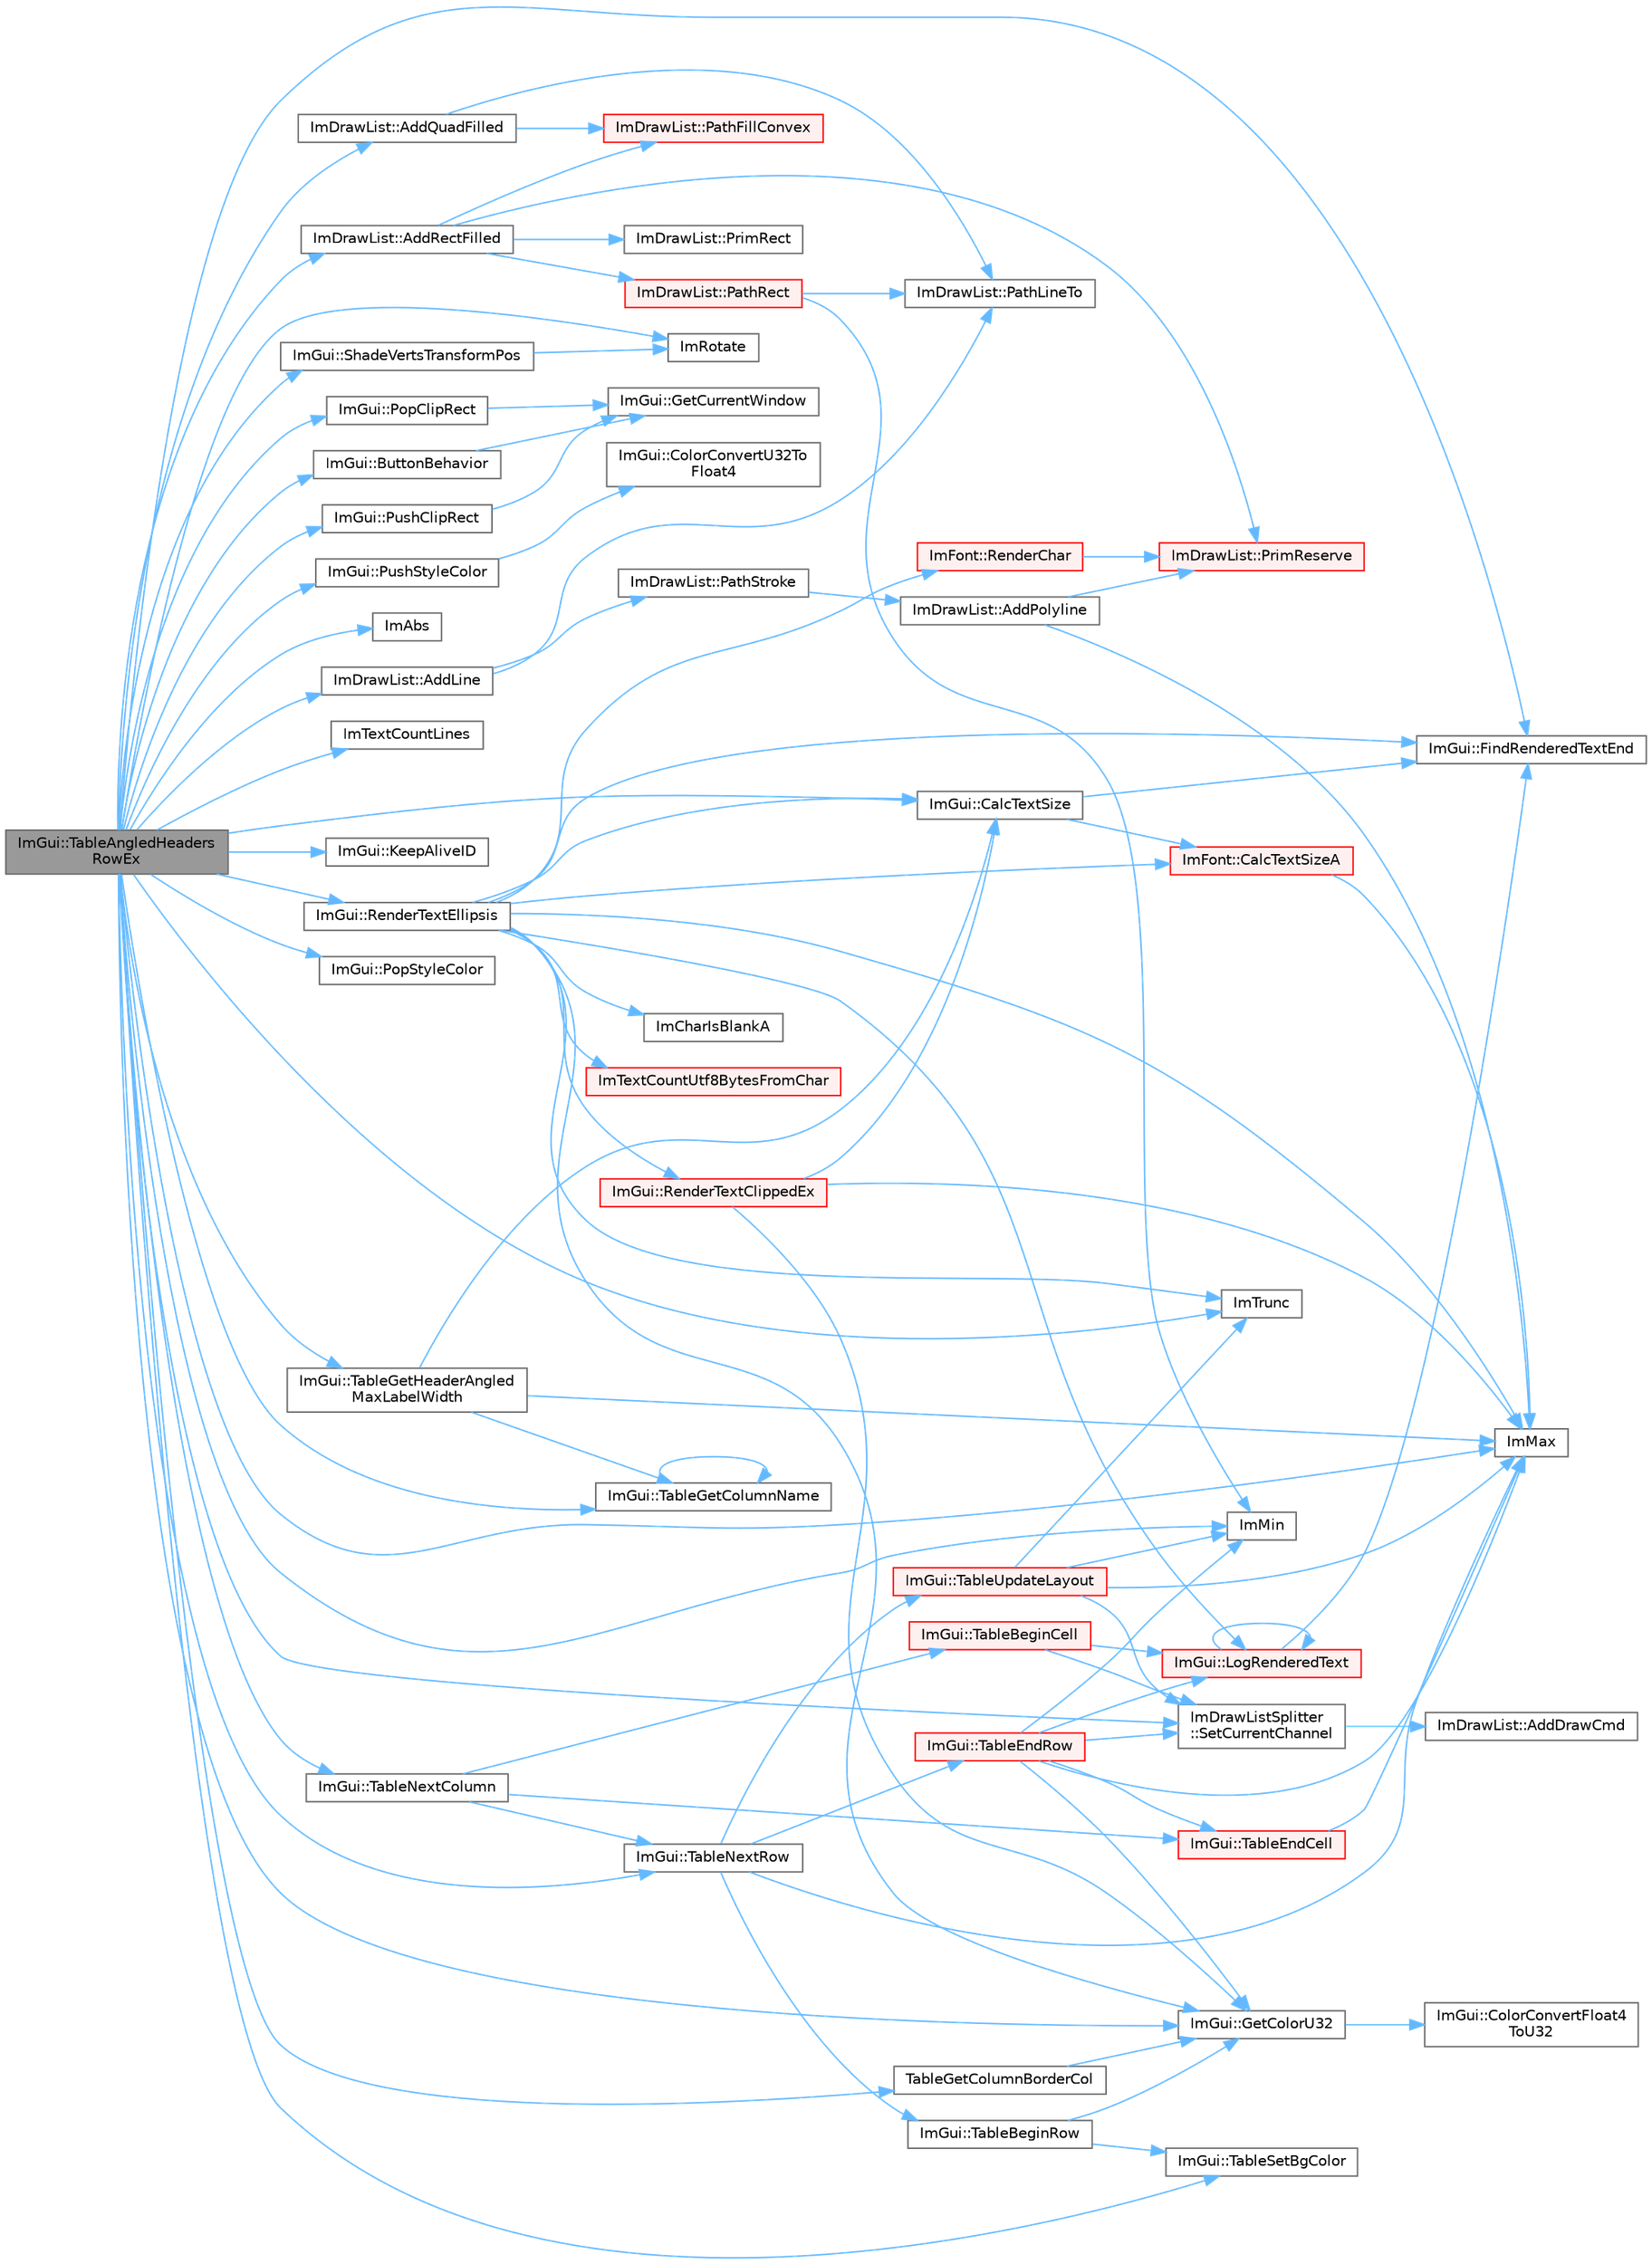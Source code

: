 digraph "ImGui::TableAngledHeadersRowEx"
{
 // LATEX_PDF_SIZE
  bgcolor="transparent";
  edge [fontname=Helvetica,fontsize=10,labelfontname=Helvetica,labelfontsize=10];
  node [fontname=Helvetica,fontsize=10,shape=box,height=0.2,width=0.4];
  rankdir="LR";
  Node1 [id="Node000001",label="ImGui::TableAngledHeaders\lRowEx",height=0.2,width=0.4,color="gray40", fillcolor="grey60", style="filled", fontcolor="black",tooltip=" "];
  Node1 -> Node2 [id="edge1_Node000001_Node000002",color="steelblue1",style="solid",tooltip=" "];
  Node2 [id="Node000002",label="ImDrawList::AddLine",height=0.2,width=0.4,color="grey40", fillcolor="white", style="filled",URL="$struct_im_draw_list.html#aa21e5a1c6e00239581f97d344fc0db61",tooltip=" "];
  Node2 -> Node3 [id="edge2_Node000002_Node000003",color="steelblue1",style="solid",tooltip=" "];
  Node3 [id="Node000003",label="ImDrawList::PathLineTo",height=0.2,width=0.4,color="grey40", fillcolor="white", style="filled",URL="$struct_im_draw_list.html#a828d944325ed58d8b57abd3647bffaaf",tooltip=" "];
  Node2 -> Node4 [id="edge3_Node000002_Node000004",color="steelblue1",style="solid",tooltip=" "];
  Node4 [id="Node000004",label="ImDrawList::PathStroke",height=0.2,width=0.4,color="grey40", fillcolor="white", style="filled",URL="$struct_im_draw_list.html#a60bf9040ef3d09b39c4ba8f5a2a68ae9",tooltip=" "];
  Node4 -> Node5 [id="edge4_Node000004_Node000005",color="steelblue1",style="solid",tooltip=" "];
  Node5 [id="Node000005",label="ImDrawList::AddPolyline",height=0.2,width=0.4,color="grey40", fillcolor="white", style="filled",URL="$struct_im_draw_list.html#abc568847b1113e624456436bfab1b307",tooltip=" "];
  Node5 -> Node6 [id="edge5_Node000005_Node000006",color="steelblue1",style="solid",tooltip=" "];
  Node6 [id="Node000006",label="ImMax",height=0.2,width=0.4,color="grey40", fillcolor="white", style="filled",URL="$imgui__internal_8h.html#a7667efd95147d0422f140917c71a9226",tooltip=" "];
  Node5 -> Node7 [id="edge6_Node000005_Node000007",color="steelblue1",style="solid",tooltip=" "];
  Node7 [id="Node000007",label="ImDrawList::PrimReserve",height=0.2,width=0.4,color="red", fillcolor="#FFF0F0", style="filled",URL="$struct_im_draw_list.html#a879aa38dbfb0344e3e023d65c002c7d7",tooltip=" "];
  Node1 -> Node10 [id="edge7_Node000001_Node000010",color="steelblue1",style="solid",tooltip=" "];
  Node10 [id="Node000010",label="ImDrawList::AddQuadFilled",height=0.2,width=0.4,color="grey40", fillcolor="white", style="filled",URL="$struct_im_draw_list.html#a2b982fbad35f8736fdfc9d6e7db2ca94",tooltip=" "];
  Node10 -> Node11 [id="edge8_Node000010_Node000011",color="steelblue1",style="solid",tooltip=" "];
  Node11 [id="Node000011",label="ImDrawList::PathFillConvex",height=0.2,width=0.4,color="red", fillcolor="#FFF0F0", style="filled",URL="$struct_im_draw_list.html#aea9301cb99ebf4b27f5d3959017567c9",tooltip=" "];
  Node10 -> Node3 [id="edge9_Node000010_Node000003",color="steelblue1",style="solid",tooltip=" "];
  Node1 -> Node13 [id="edge10_Node000001_Node000013",color="steelblue1",style="solid",tooltip=" "];
  Node13 [id="Node000013",label="ImDrawList::AddRectFilled",height=0.2,width=0.4,color="grey40", fillcolor="white", style="filled",URL="$struct_im_draw_list.html#a6b16ab764160b0251d2e7b3bd08c1ffc",tooltip=" "];
  Node13 -> Node11 [id="edge11_Node000013_Node000011",color="steelblue1",style="solid",tooltip=" "];
  Node13 -> Node14 [id="edge12_Node000013_Node000014",color="steelblue1",style="solid",tooltip=" "];
  Node14 [id="Node000014",label="ImDrawList::PathRect",height=0.2,width=0.4,color="red", fillcolor="#FFF0F0", style="filled",URL="$struct_im_draw_list.html#a2251eb264ed8b17a253c409787375053",tooltip=" "];
  Node14 -> Node16 [id="edge13_Node000014_Node000016",color="steelblue1",style="solid",tooltip=" "];
  Node16 [id="Node000016",label="ImMin",height=0.2,width=0.4,color="grey40", fillcolor="white", style="filled",URL="$imgui__internal_8h.html#a7f9d7828066a9d61b5630adcdf4655d3",tooltip=" "];
  Node14 -> Node3 [id="edge14_Node000014_Node000003",color="steelblue1",style="solid",tooltip=" "];
  Node13 -> Node22 [id="edge15_Node000013_Node000022",color="steelblue1",style="solid",tooltip=" "];
  Node22 [id="Node000022",label="ImDrawList::PrimRect",height=0.2,width=0.4,color="grey40", fillcolor="white", style="filled",URL="$struct_im_draw_list.html#ae2be093563f1d20b8190b7c423113925",tooltip=" "];
  Node13 -> Node7 [id="edge16_Node000013_Node000007",color="steelblue1",style="solid",tooltip=" "];
  Node1 -> Node23 [id="edge17_Node000001_Node000023",color="steelblue1",style="solid",tooltip=" "];
  Node23 [id="Node000023",label="ImGui::ButtonBehavior",height=0.2,width=0.4,color="grey40", fillcolor="white", style="filled",URL="$namespace_im_gui.html#a65a4f18b1bc8ce0f351687922089f374",tooltip=" "];
  Node23 -> Node24 [id="edge18_Node000023_Node000024",color="steelblue1",style="solid",tooltip=" "];
  Node24 [id="Node000024",label="ImGui::GetCurrentWindow",height=0.2,width=0.4,color="grey40", fillcolor="white", style="filled",URL="$namespace_im_gui.html#ac452417b5004ca16a814a72cff153526",tooltip=" "];
  Node1 -> Node25 [id="edge19_Node000001_Node000025",color="steelblue1",style="solid",tooltip=" "];
  Node25 [id="Node000025",label="ImGui::CalcTextSize",height=0.2,width=0.4,color="grey40", fillcolor="white", style="filled",URL="$namespace_im_gui.html#a848b9db6cc4a186751c0ecebcaadc33b",tooltip=" "];
  Node25 -> Node26 [id="edge20_Node000025_Node000026",color="steelblue1",style="solid",tooltip=" "];
  Node26 [id="Node000026",label="ImFont::CalcTextSizeA",height=0.2,width=0.4,color="red", fillcolor="#FFF0F0", style="filled",URL="$struct_im_font.html#a418146c00c3dee351a411b952cce5175",tooltip=" "];
  Node26 -> Node6 [id="edge21_Node000026_Node000006",color="steelblue1",style="solid",tooltip=" "];
  Node25 -> Node32 [id="edge22_Node000025_Node000032",color="steelblue1",style="solid",tooltip=" "];
  Node32 [id="Node000032",label="ImGui::FindRenderedTextEnd",height=0.2,width=0.4,color="grey40", fillcolor="white", style="filled",URL="$namespace_im_gui.html#a7671e1dbc803a31b06081b52a771d83f",tooltip=" "];
  Node1 -> Node32 [id="edge23_Node000001_Node000032",color="steelblue1",style="solid",tooltip=" "];
  Node1 -> Node33 [id="edge24_Node000001_Node000033",color="steelblue1",style="solid",tooltip=" "];
  Node33 [id="Node000033",label="ImGui::GetColorU32",height=0.2,width=0.4,color="grey40", fillcolor="white", style="filled",URL="$namespace_im_gui.html#a0de2d9bd347d9866511eb8d014e62556",tooltip=" "];
  Node33 -> Node34 [id="edge25_Node000033_Node000034",color="steelblue1",style="solid",tooltip=" "];
  Node34 [id="Node000034",label="ImGui::ColorConvertFloat4\lToU32",height=0.2,width=0.4,color="grey40", fillcolor="white", style="filled",URL="$namespace_im_gui.html#abe2691de0b1a71c774ab24cc91564a94",tooltip=" "];
  Node1 -> Node20 [id="edge26_Node000001_Node000020",color="steelblue1",style="solid",tooltip=" "];
  Node20 [id="Node000020",label="ImAbs",height=0.2,width=0.4,color="grey40", fillcolor="white", style="filled",URL="$imgui__internal_8h.html#aab329ad3ecb3ffc0bf9183d9edb144bb",tooltip=" "];
  Node1 -> Node6 [id="edge27_Node000001_Node000006",color="steelblue1",style="solid",tooltip=" "];
  Node1 -> Node16 [id="edge28_Node000001_Node000016",color="steelblue1",style="solid",tooltip=" "];
  Node1 -> Node35 [id="edge29_Node000001_Node000035",color="steelblue1",style="solid",tooltip=" "];
  Node35 [id="Node000035",label="ImRotate",height=0.2,width=0.4,color="grey40", fillcolor="white", style="filled",URL="$imgui__internal_8h.html#a09fb9656039efe11ce8923dbeeaf79a4",tooltip=" "];
  Node1 -> Node36 [id="edge30_Node000001_Node000036",color="steelblue1",style="solid",tooltip=" "];
  Node36 [id="Node000036",label="ImTextCountLines",height=0.2,width=0.4,color="grey40", fillcolor="white", style="filled",URL="$imgui_8cpp.html#afbf0164505f16e7d8f99ee79c8b3dfd9",tooltip=" "];
  Node1 -> Node37 [id="edge31_Node000001_Node000037",color="steelblue1",style="solid",tooltip=" "];
  Node37 [id="Node000037",label="ImTrunc",height=0.2,width=0.4,color="grey40", fillcolor="white", style="filled",URL="$imgui__internal_8h.html#a34870cae27ccd450c17ec3d3910b2da4",tooltip=" "];
  Node1 -> Node38 [id="edge32_Node000001_Node000038",color="steelblue1",style="solid",tooltip=" "];
  Node38 [id="Node000038",label="ImGui::KeepAliveID",height=0.2,width=0.4,color="grey40", fillcolor="white", style="filled",URL="$namespace_im_gui.html#a85a245c78a9f7c351636bdad6e60c488",tooltip=" "];
  Node1 -> Node39 [id="edge33_Node000001_Node000039",color="steelblue1",style="solid",tooltip=" "];
  Node39 [id="Node000039",label="ImGui::PopClipRect",height=0.2,width=0.4,color="grey40", fillcolor="white", style="filled",URL="$namespace_im_gui.html#aef1c8a6e5a3c70cb10d03d2a2a66dfd8",tooltip=" "];
  Node39 -> Node24 [id="edge34_Node000039_Node000024",color="steelblue1",style="solid",tooltip=" "];
  Node1 -> Node40 [id="edge35_Node000001_Node000040",color="steelblue1",style="solid",tooltip=" "];
  Node40 [id="Node000040",label="ImGui::PopStyleColor",height=0.2,width=0.4,color="grey40", fillcolor="white", style="filled",URL="$namespace_im_gui.html#a9795f730b4043a98b6254738d86efcdc",tooltip=" "];
  Node1 -> Node41 [id="edge36_Node000001_Node000041",color="steelblue1",style="solid",tooltip=" "];
  Node41 [id="Node000041",label="ImGui::PushClipRect",height=0.2,width=0.4,color="grey40", fillcolor="white", style="filled",URL="$namespace_im_gui.html#a11c8bd8676e1281e15b24c9615b6904a",tooltip=" "];
  Node41 -> Node24 [id="edge37_Node000041_Node000024",color="steelblue1",style="solid",tooltip=" "];
  Node1 -> Node42 [id="edge38_Node000001_Node000042",color="steelblue1",style="solid",tooltip=" "];
  Node42 [id="Node000042",label="ImGui::PushStyleColor",height=0.2,width=0.4,color="grey40", fillcolor="white", style="filled",URL="$namespace_im_gui.html#a77ee84afb636e05eb4b2d6eeddcc2aa8",tooltip=" "];
  Node42 -> Node43 [id="edge39_Node000042_Node000043",color="steelblue1",style="solid",tooltip=" "];
  Node43 [id="Node000043",label="ImGui::ColorConvertU32To\lFloat4",height=0.2,width=0.4,color="grey40", fillcolor="white", style="filled",URL="$namespace_im_gui.html#a74df648cad381b5ad979c3609b7f4b2a",tooltip=" "];
  Node1 -> Node44 [id="edge40_Node000001_Node000044",color="steelblue1",style="solid",tooltip=" "];
  Node44 [id="Node000044",label="ImGui::RenderTextEllipsis",height=0.2,width=0.4,color="grey40", fillcolor="white", style="filled",URL="$namespace_im_gui.html#a029bab9f4602be86178307b168975a6d",tooltip=" "];
  Node44 -> Node25 [id="edge41_Node000044_Node000025",color="steelblue1",style="solid",tooltip=" "];
  Node44 -> Node26 [id="edge42_Node000044_Node000026",color="steelblue1",style="solid",tooltip=" "];
  Node44 -> Node32 [id="edge43_Node000044_Node000032",color="steelblue1",style="solid",tooltip=" "];
  Node44 -> Node33 [id="edge44_Node000044_Node000033",color="steelblue1",style="solid",tooltip=" "];
  Node44 -> Node28 [id="edge45_Node000044_Node000028",color="steelblue1",style="solid",tooltip=" "];
  Node28 [id="Node000028",label="ImCharIsBlankA",height=0.2,width=0.4,color="grey40", fillcolor="white", style="filled",URL="$imgui__internal_8h.html#ac22c577d0d6591a9d948ab5590663359",tooltip=" "];
  Node44 -> Node6 [id="edge46_Node000044_Node000006",color="steelblue1",style="solid",tooltip=" "];
  Node44 -> Node45 [id="edge47_Node000044_Node000045",color="steelblue1",style="solid",tooltip=" "];
  Node45 [id="Node000045",label="ImTextCountUtf8BytesFromChar",height=0.2,width=0.4,color="red", fillcolor="#FFF0F0", style="filled",URL="$imgui_8cpp.html#ae1d5a0a2772f1e426f4bedbf4148235d",tooltip=" "];
  Node44 -> Node37 [id="edge48_Node000044_Node000037",color="steelblue1",style="solid",tooltip=" "];
  Node44 -> Node46 [id="edge49_Node000044_Node000046",color="steelblue1",style="solid",tooltip=" "];
  Node46 [id="Node000046",label="ImGui::LogRenderedText",height=0.2,width=0.4,color="red", fillcolor="#FFF0F0", style="filled",URL="$namespace_im_gui.html#a7a0d62e33f2236ec2f789e24ca0fb56f",tooltip=" "];
  Node46 -> Node32 [id="edge50_Node000046_Node000032",color="steelblue1",style="solid",tooltip=" "];
  Node46 -> Node46 [id="edge51_Node000046_Node000046",color="steelblue1",style="solid",tooltip=" "];
  Node44 -> Node51 [id="edge52_Node000044_Node000051",color="steelblue1",style="solid",tooltip=" "];
  Node51 [id="Node000051",label="ImFont::RenderChar",height=0.2,width=0.4,color="red", fillcolor="#FFF0F0", style="filled",URL="$struct_im_font.html#a3bc3a49edc3a529763c45e2c25e66727",tooltip=" "];
  Node51 -> Node7 [id="edge53_Node000051_Node000007",color="steelblue1",style="solid",tooltip=" "];
  Node44 -> Node54 [id="edge54_Node000044_Node000054",color="steelblue1",style="solid",tooltip=" "];
  Node54 [id="Node000054",label="ImGui::RenderTextClippedEx",height=0.2,width=0.4,color="red", fillcolor="#FFF0F0", style="filled",URL="$namespace_im_gui.html#a6ff0aaef091d39b0e2e2f6afeb647b34",tooltip=" "];
  Node54 -> Node25 [id="edge55_Node000054_Node000025",color="steelblue1",style="solid",tooltip=" "];
  Node54 -> Node33 [id="edge56_Node000054_Node000033",color="steelblue1",style="solid",tooltip=" "];
  Node54 -> Node6 [id="edge57_Node000054_Node000006",color="steelblue1",style="solid",tooltip=" "];
  Node1 -> Node56 [id="edge58_Node000001_Node000056",color="steelblue1",style="solid",tooltip=" "];
  Node56 [id="Node000056",label="ImDrawListSplitter\l::SetCurrentChannel",height=0.2,width=0.4,color="grey40", fillcolor="white", style="filled",URL="$struct_im_draw_list_splitter.html#ad3797b0755caa07f3d69a9e3566eb0e5",tooltip=" "];
  Node56 -> Node9 [id="edge59_Node000056_Node000009",color="steelblue1",style="solid",tooltip=" "];
  Node9 [id="Node000009",label="ImDrawList::AddDrawCmd",height=0.2,width=0.4,color="grey40", fillcolor="white", style="filled",URL="$struct_im_draw_list.html#a846714bb0321c6f1f908767abc8559e6",tooltip=" "];
  Node1 -> Node57 [id="edge60_Node000001_Node000057",color="steelblue1",style="solid",tooltip=" "];
  Node57 [id="Node000057",label="ImGui::ShadeVertsTransformPos",height=0.2,width=0.4,color="grey40", fillcolor="white", style="filled",URL="$namespace_im_gui.html#a88fb69f1ac18ffb7925aa1c77fb7c37c",tooltip=" "];
  Node57 -> Node35 [id="edge61_Node000057_Node000035",color="steelblue1",style="solid",tooltip=" "];
  Node1 -> Node58 [id="edge62_Node000001_Node000058",color="steelblue1",style="solid",tooltip=" "];
  Node58 [id="Node000058",label="TableGetColumnBorderCol",height=0.2,width=0.4,color="grey40", fillcolor="white", style="filled",URL="$imgui__tables_8cpp.html#a6fe13bb54f193aee05417275c4800fcf",tooltip=" "];
  Node58 -> Node33 [id="edge63_Node000058_Node000033",color="steelblue1",style="solid",tooltip=" "];
  Node1 -> Node59 [id="edge64_Node000001_Node000059",color="steelblue1",style="solid",tooltip=" "];
  Node59 [id="Node000059",label="ImGui::TableGetColumnName",height=0.2,width=0.4,color="grey40", fillcolor="white", style="filled",URL="$namespace_im_gui.html#a38ddf97e72be7278e6661d7db3055526",tooltip=" "];
  Node59 -> Node59 [id="edge65_Node000059_Node000059",color="steelblue1",style="solid",tooltip=" "];
  Node1 -> Node60 [id="edge66_Node000001_Node000060",color="steelblue1",style="solid",tooltip=" "];
  Node60 [id="Node000060",label="ImGui::TableGetHeaderAngled\lMaxLabelWidth",height=0.2,width=0.4,color="grey40", fillcolor="white", style="filled",URL="$namespace_im_gui.html#a0ca90d6b30ebafeeae2baf45abc09bda",tooltip=" "];
  Node60 -> Node25 [id="edge67_Node000060_Node000025",color="steelblue1",style="solid",tooltip=" "];
  Node60 -> Node6 [id="edge68_Node000060_Node000006",color="steelblue1",style="solid",tooltip=" "];
  Node60 -> Node59 [id="edge69_Node000060_Node000059",color="steelblue1",style="solid",tooltip=" "];
  Node1 -> Node61 [id="edge70_Node000001_Node000061",color="steelblue1",style="solid",tooltip=" "];
  Node61 [id="Node000061",label="ImGui::TableNextColumn",height=0.2,width=0.4,color="grey40", fillcolor="white", style="filled",URL="$namespace_im_gui.html#ac9925e8335f55449b1be988829e37ba5",tooltip=" "];
  Node61 -> Node62 [id="edge71_Node000061_Node000062",color="steelblue1",style="solid",tooltip=" "];
  Node62 [id="Node000062",label="ImGui::TableBeginCell",height=0.2,width=0.4,color="red", fillcolor="#FFF0F0", style="filled",URL="$namespace_im_gui.html#ab6578920318c60f3a18daee1d8711103",tooltip=" "];
  Node62 -> Node46 [id="edge72_Node000062_Node000046",color="steelblue1",style="solid",tooltip=" "];
  Node62 -> Node56 [id="edge73_Node000062_Node000056",color="steelblue1",style="solid",tooltip=" "];
  Node61 -> Node65 [id="edge74_Node000061_Node000065",color="steelblue1",style="solid",tooltip=" "];
  Node65 [id="Node000065",label="ImGui::TableEndCell",height=0.2,width=0.4,color="red", fillcolor="#FFF0F0", style="filled",URL="$namespace_im_gui.html#ae2058909b56d7169e34a6cfefb1ac2f3",tooltip=" "];
  Node65 -> Node6 [id="edge75_Node000065_Node000006",color="steelblue1",style="solid",tooltip=" "];
  Node61 -> Node67 [id="edge76_Node000061_Node000067",color="steelblue1",style="solid",tooltip=" "];
  Node67 [id="Node000067",label="ImGui::TableNextRow",height=0.2,width=0.4,color="grey40", fillcolor="white", style="filled",URL="$namespace_im_gui.html#a33511cbfe04b545a1a51b514ab6c208c",tooltip=" "];
  Node67 -> Node6 [id="edge77_Node000067_Node000006",color="steelblue1",style="solid",tooltip=" "];
  Node67 -> Node68 [id="edge78_Node000067_Node000068",color="steelblue1",style="solid",tooltip=" "];
  Node68 [id="Node000068",label="ImGui::TableBeginRow",height=0.2,width=0.4,color="grey40", fillcolor="white", style="filled",URL="$namespace_im_gui.html#ac966c7257f3c3e557170d1f1089cb09a",tooltip=" "];
  Node68 -> Node33 [id="edge79_Node000068_Node000033",color="steelblue1",style="solid",tooltip=" "];
  Node68 -> Node69 [id="edge80_Node000068_Node000069",color="steelblue1",style="solid",tooltip=" "];
  Node69 [id="Node000069",label="ImGui::TableSetBgColor",height=0.2,width=0.4,color="grey40", fillcolor="white", style="filled",URL="$namespace_im_gui.html#ae8fa85b0cea3c12f73d9432cab64d50a",tooltip=" "];
  Node67 -> Node70 [id="edge81_Node000067_Node000070",color="steelblue1",style="solid",tooltip=" "];
  Node70 [id="Node000070",label="ImGui::TableEndRow",height=0.2,width=0.4,color="red", fillcolor="#FFF0F0", style="filled",URL="$namespace_im_gui.html#a6bc4ce6f7ff9f8268473f5e538a1181f",tooltip=" "];
  Node70 -> Node33 [id="edge82_Node000070_Node000033",color="steelblue1",style="solid",tooltip=" "];
  Node70 -> Node6 [id="edge83_Node000070_Node000006",color="steelblue1",style="solid",tooltip=" "];
  Node70 -> Node16 [id="edge84_Node000070_Node000016",color="steelblue1",style="solid",tooltip=" "];
  Node70 -> Node46 [id="edge85_Node000070_Node000046",color="steelblue1",style="solid",tooltip=" "];
  Node70 -> Node56 [id="edge86_Node000070_Node000056",color="steelblue1",style="solid",tooltip=" "];
  Node70 -> Node65 [id="edge87_Node000070_Node000065",color="steelblue1",style="solid",tooltip=" "];
  Node67 -> Node75 [id="edge88_Node000067_Node000075",color="steelblue1",style="solid",tooltip=" "];
  Node75 [id="Node000075",label="ImGui::TableUpdateLayout",height=0.2,width=0.4,color="red", fillcolor="#FFF0F0", style="filled",URL="$namespace_im_gui.html#a890d76a0ec9efc98765c226884e3e32a",tooltip=" "];
  Node75 -> Node6 [id="edge89_Node000075_Node000006",color="steelblue1",style="solid",tooltip=" "];
  Node75 -> Node16 [id="edge90_Node000075_Node000016",color="steelblue1",style="solid",tooltip=" "];
  Node75 -> Node37 [id="edge91_Node000075_Node000037",color="steelblue1",style="solid",tooltip=" "];
  Node75 -> Node56 [id="edge92_Node000075_Node000056",color="steelblue1",style="solid",tooltip=" "];
  Node1 -> Node67 [id="edge93_Node000001_Node000067",color="steelblue1",style="solid",tooltip=" "];
  Node1 -> Node69 [id="edge94_Node000001_Node000069",color="steelblue1",style="solid",tooltip=" "];
}
